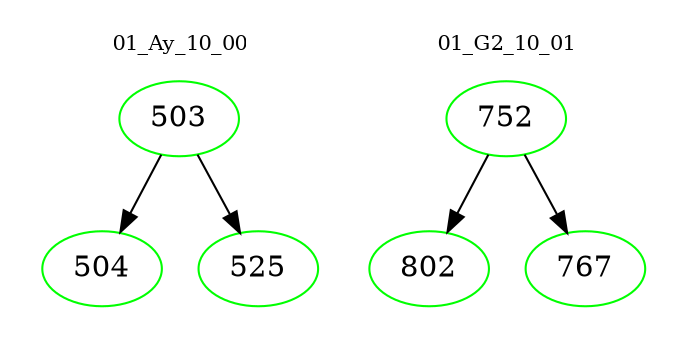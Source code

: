 digraph{
subgraph cluster_0 {
color = white
label = "01_Ay_10_00";
fontsize=10;
T0_503 [label="503", color="green"]
T0_503 -> T0_504 [color="black"]
T0_504 [label="504", color="green"]
T0_503 -> T0_525 [color="black"]
T0_525 [label="525", color="green"]
}
subgraph cluster_1 {
color = white
label = "01_G2_10_01";
fontsize=10;
T1_752 [label="752", color="green"]
T1_752 -> T1_802 [color="black"]
T1_802 [label="802", color="green"]
T1_752 -> T1_767 [color="black"]
T1_767 [label="767", color="green"]
}
}
